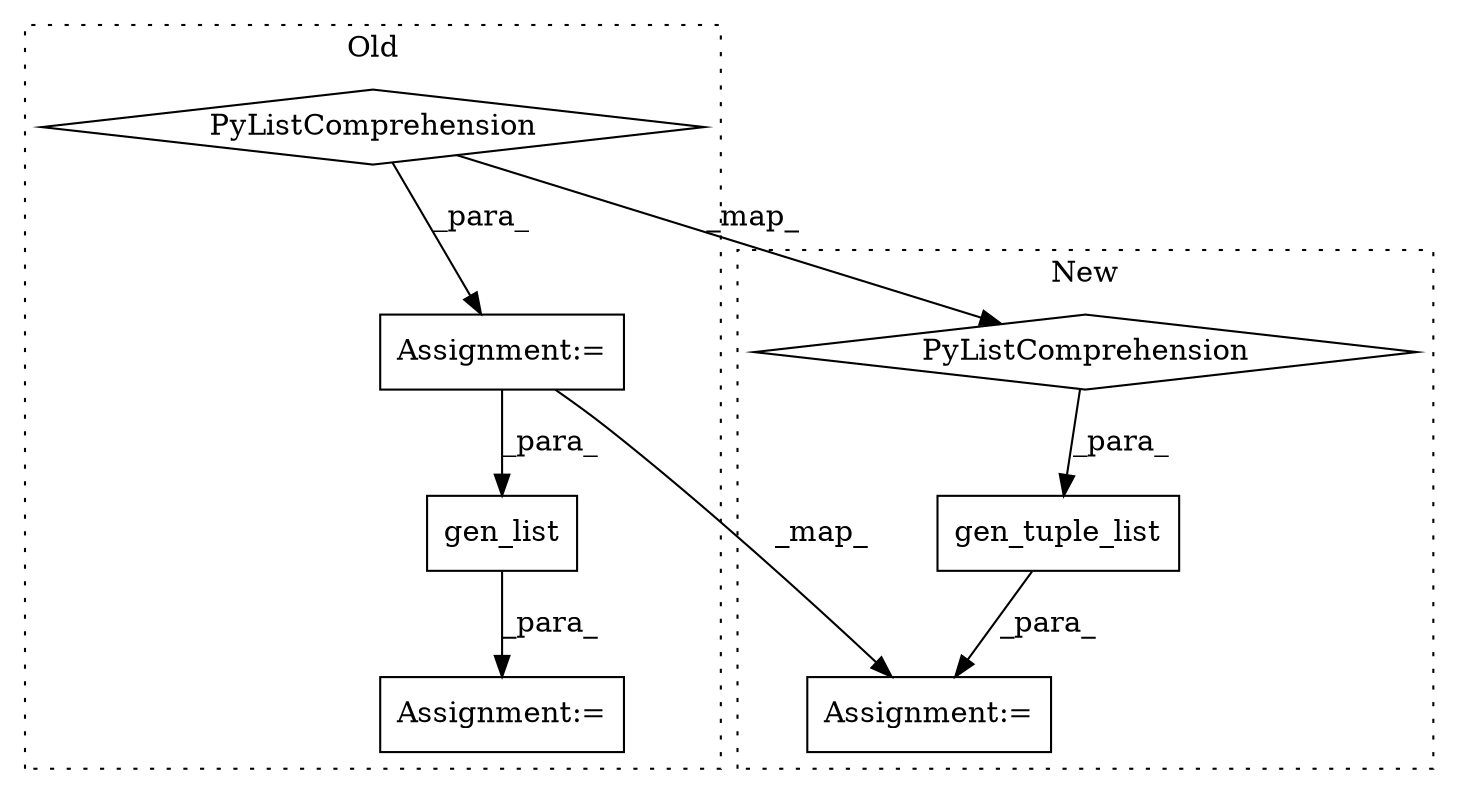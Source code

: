 digraph G {
subgraph cluster0 {
1 [label="gen_list" a="32" s="4846,4861" l="9,1" shape="box"];
4 [label="PyListComprehension" a="109" s="4667" l="161" shape="diamond"];
5 [label="Assignment:=" a="7" s="4838" l="1" shape="box"];
7 [label="Assignment:=" a="7" s="4655" l="12" shape="box"];
label = "Old";
style="dotted";
}
subgraph cluster1 {
2 [label="gen_tuple_list" a="32" s="4680,4853" l="26,-5" shape="box"];
3 [label="PyListComprehension" a="109" s="4706" l="147" shape="diamond"];
6 [label="Assignment:=" a="7" s="4671" l="2" shape="box"];
label = "New";
style="dotted";
}
1 -> 5 [label="_para_"];
2 -> 6 [label="_para_"];
3 -> 2 [label="_para_"];
4 -> 3 [label="_map_"];
4 -> 7 [label="_para_"];
7 -> 6 [label="_map_"];
7 -> 1 [label="_para_"];
}